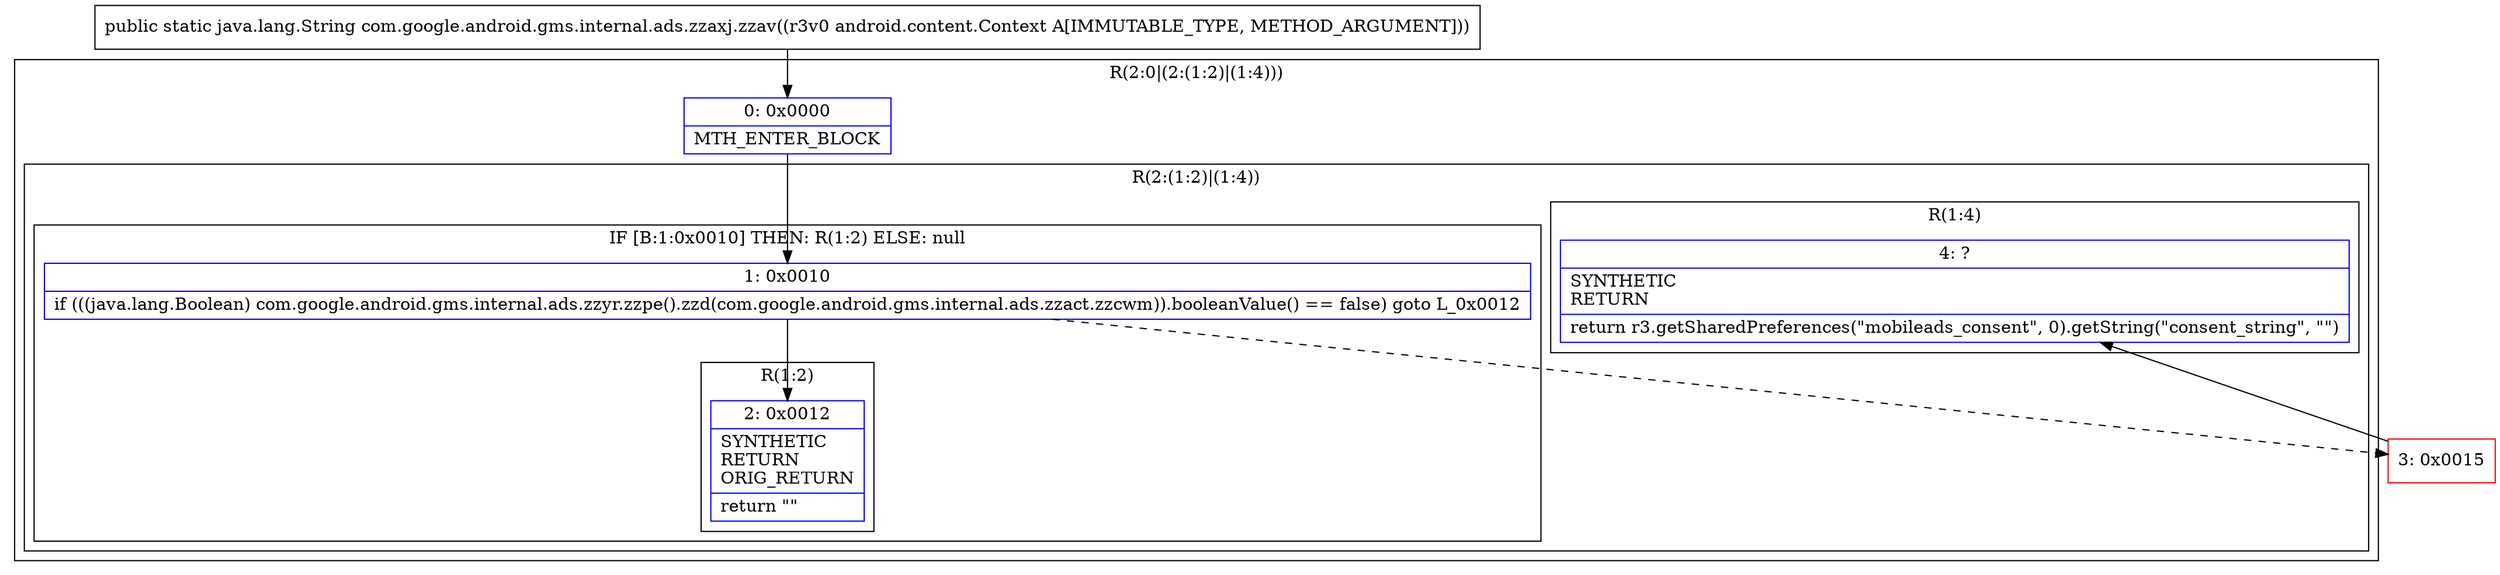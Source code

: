 digraph "CFG forcom.google.android.gms.internal.ads.zzaxj.zzav(Landroid\/content\/Context;)Ljava\/lang\/String;" {
subgraph cluster_Region_746757561 {
label = "R(2:0|(2:(1:2)|(1:4)))";
node [shape=record,color=blue];
Node_0 [shape=record,label="{0\:\ 0x0000|MTH_ENTER_BLOCK\l}"];
subgraph cluster_Region_300738201 {
label = "R(2:(1:2)|(1:4))";
node [shape=record,color=blue];
subgraph cluster_IfRegion_2115473148 {
label = "IF [B:1:0x0010] THEN: R(1:2) ELSE: null";
node [shape=record,color=blue];
Node_1 [shape=record,label="{1\:\ 0x0010|if (((java.lang.Boolean) com.google.android.gms.internal.ads.zzyr.zzpe().zzd(com.google.android.gms.internal.ads.zzact.zzcwm)).booleanValue() == false) goto L_0x0012\l}"];
subgraph cluster_Region_417347822 {
label = "R(1:2)";
node [shape=record,color=blue];
Node_2 [shape=record,label="{2\:\ 0x0012|SYNTHETIC\lRETURN\lORIG_RETURN\l|return \"\"\l}"];
}
}
subgraph cluster_Region_548864286 {
label = "R(1:4)";
node [shape=record,color=blue];
Node_4 [shape=record,label="{4\:\ ?|SYNTHETIC\lRETURN\l|return r3.getSharedPreferences(\"mobileads_consent\", 0).getString(\"consent_string\", \"\")\l}"];
}
}
}
Node_3 [shape=record,color=red,label="{3\:\ 0x0015}"];
MethodNode[shape=record,label="{public static java.lang.String com.google.android.gms.internal.ads.zzaxj.zzav((r3v0 android.content.Context A[IMMUTABLE_TYPE, METHOD_ARGUMENT])) }"];
MethodNode -> Node_0;
Node_0 -> Node_1;
Node_1 -> Node_2;
Node_1 -> Node_3[style=dashed];
Node_3 -> Node_4;
}

